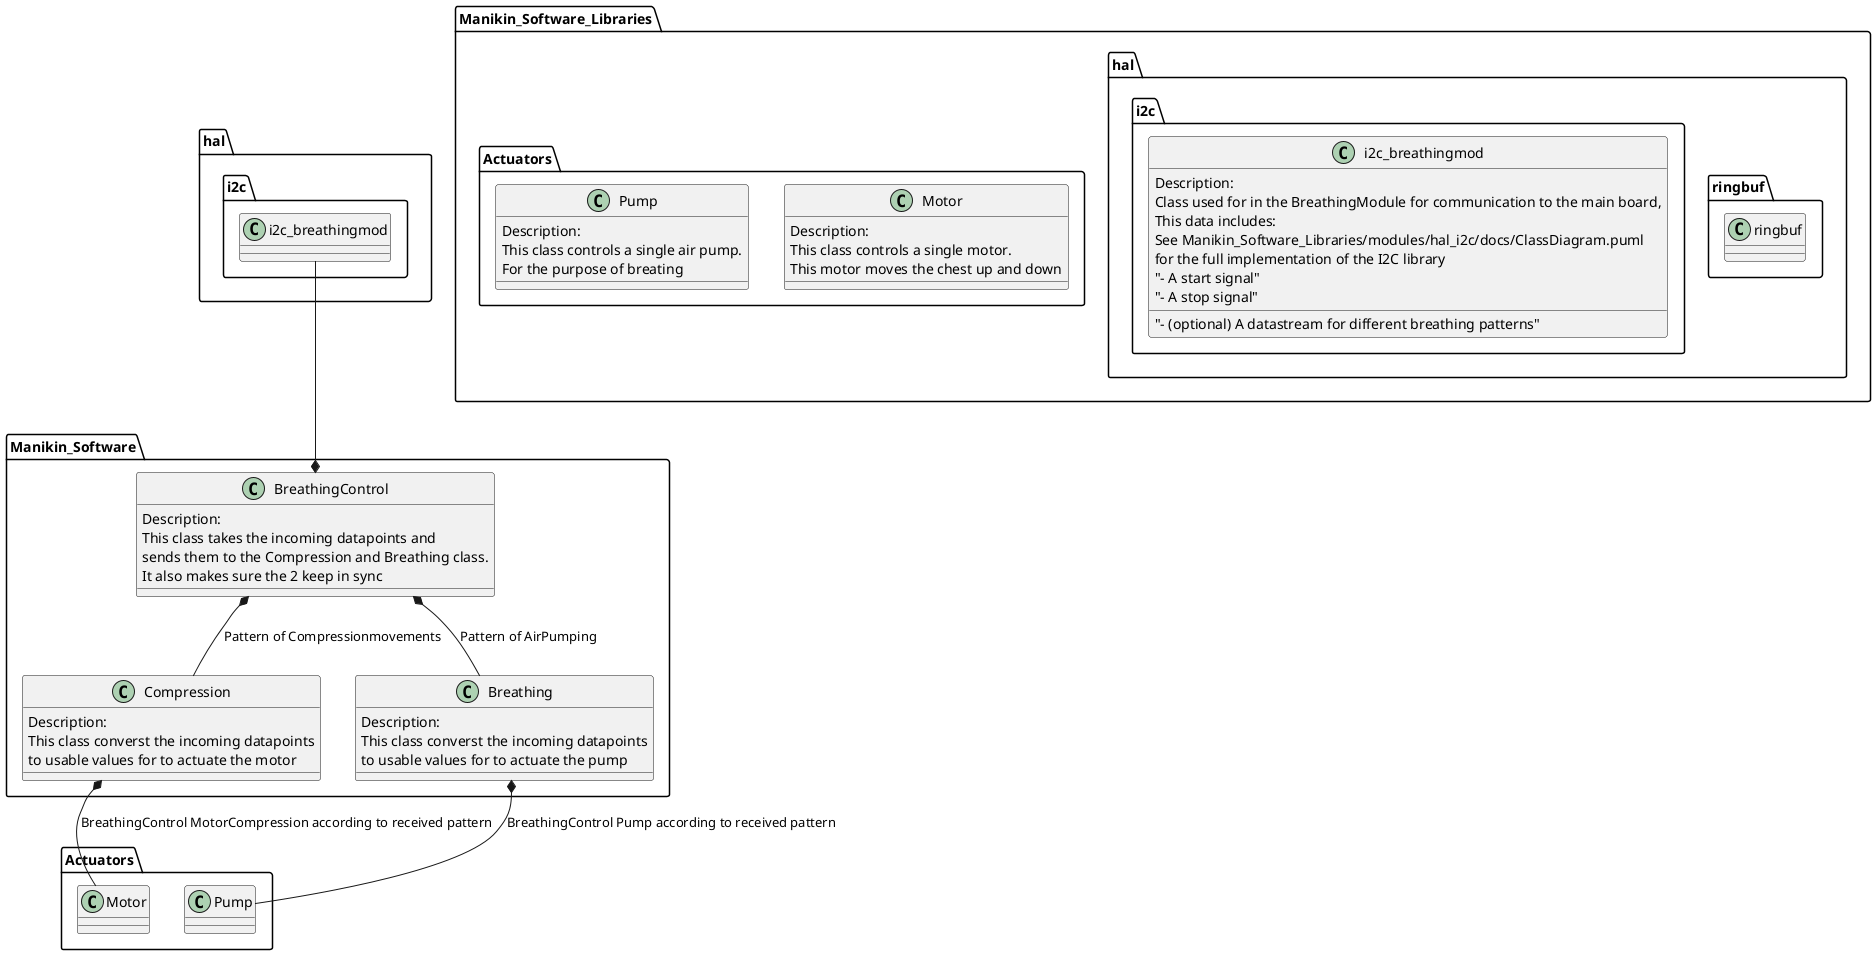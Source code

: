 @startuml ClassDesign

set separator ::

package Manikin_Software {
    class BreathingControl {
        Description:
        This class takes the incoming datapoints and
        sends them to the Compression and Breathing class.
        It also makes sure the 2 keep in sync
    }

    class Compression {
        Description:
        This class converst the incoming datapoints
        to usable values for to actuate the motor
    }

    class Breathing {
        Description:
        This class converst the incoming datapoints
        to usable values for to actuate the pump
    }
}

package Manikin_Software_Libraries {
    namespace hal::ringbuf {
        class ringbuf {

        }
    }
    namespace Actuators {
        class Motor {
            Description:
            This class controls a single motor.
            This motor moves the chest up and down
        }

        class Pump {
            Description:
            This class controls a single air pump.
            For the purpose of breating
        }
    }
    namespace hal::i2c {
        class i2c_breathingmod {
            Description:
            Class used for in the BreathingModule for communication to the main board,
            This data includes:
            See Manikin_Software_Libraries/modules/hal_i2c/docs/ClassDiagram.puml
            for the full implementation of the I2C library
            "- A start signal"
            "- A stop signal"
            "- (optional) A datastream for different breathing patterns"
        }
    }
}

hal::i2c::i2c_breathingmod --* BreathingControl 
BreathingControl *-- Compression : Pattern of Compressionmovements
BreathingControl *-- Breathing : Pattern of AirPumping
Compression   *-- Actuators::Motor : BreathingControl MotorCompression according to received pattern
Breathing *-- Actuators::Pump : BreathingControl Pump according to received pattern

@enduml